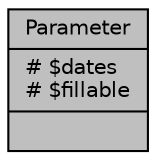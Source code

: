 digraph "Parameter"
{
 // LATEX_PDF_SIZE
  bgcolor="transparent";
  edge [fontname="Helvetica",fontsize="10",labelfontname="Helvetica",labelfontsize="10"];
  node [fontname="Helvetica",fontsize="10",shape=record];
  Node1 [label="{Parameter\n|# $dates\l# $fillable\l|}",height=0.2,width=0.4,color="black", fillcolor="grey75", style="filled", fontcolor="black",tooltip="Datos de configuración de parámetros de la aplicación."];
}
